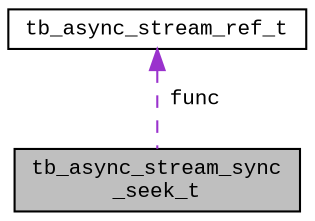 digraph "tb_async_stream_sync_seek_t"
{
  edge [fontname="CourierNew",fontsize="10",labelfontname="CourierNew",labelfontsize="10"];
  node [fontname="CourierNew",fontsize="10",shape=record];
  Node1 [label="tb_async_stream_sync\l_seek_t",height=0.2,width=0.4,color="black", fillcolor="grey75", style="filled" fontcolor="black"];
  Node2 -> Node1 [dir="back",color="darkorchid3",fontsize="10",style="dashed",label=" func" ];
  Node2 [label="tb_async_stream_ref_t",height=0.2,width=0.4,color="black", fillcolor="white", style="filled",URL="$d4/d50/structtb__async__stream__ref__t.html",tooltip="the async stream ref type "];
}
